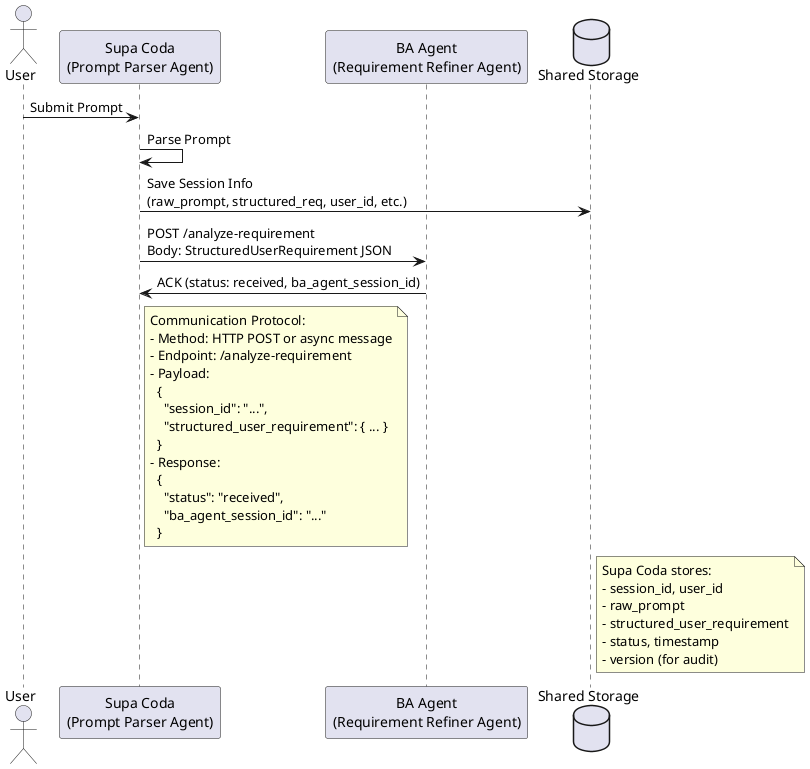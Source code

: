 @startuml

actor User
participant "Supa Coda\n(Prompt Parser Agent)" as SupaCoda
participant "BA Agent\n(Requirement Refiner Agent)" as BAAgent
database "Shared Storage" as Storage

User -> SupaCoda : Submit Prompt
SupaCoda -> SupaCoda : Parse Prompt
SupaCoda -> Storage : Save Session Info\n(raw_prompt, structured_req, user_id, etc.)
SupaCoda -> BAAgent : POST /analyze-requirement\nBody: StructuredUserRequirement JSON
BAAgent -> SupaCoda : ACK (status: received, ba_agent_session_id)

note right of SupaCoda
  Communication Protocol:
  - Method: HTTP POST or async message
  - Endpoint: /analyze-requirement
  - Payload:
    {
      "session_id": "...",
      "structured_user_requirement": { ... }
    }
  - Response:
    {
      "status": "received",
      "ba_agent_session_id": "..."
    }
end note

note right of Storage
  Supa Coda stores:
  - session_id, user_id
  - raw_prompt
  - structured_user_requirement
  - status, timestamp
  - version (for audit)
end note

@enduml
